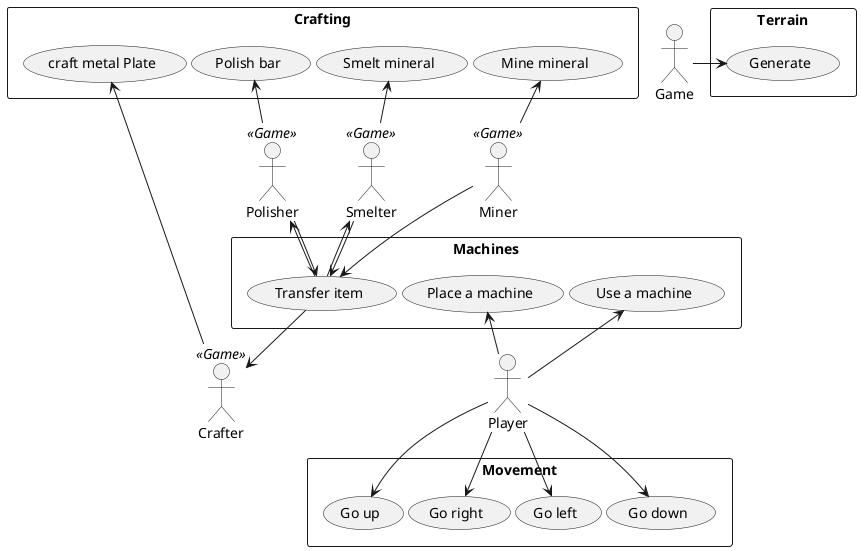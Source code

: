 @startuml
skinparam nodesep 5
skinparam ranksep 20

actor "Player" as player
:Miner: as Miner << Game >>
:Smelter: as Smelter << Game >>
:Polisher: as Polisher << Game >>
:Crafter: as Crafter << Game >>
:Game: as game

rectangle Terrain{
    usecase "Generate" as generate
}


rectangle Movement{
usecase "Go up" as up
usecase "Go down" as down
usecase "Go left" as left
usecase "Go right" as right
}

rectangle Machines{
    usecase "Use a machine" as useMachine
    usecase "Place a machine" as placeMachine
    usecase "Transfer item" as transfer
}
rectangle Crafting{
    usecase "Mine mineral" as mine
    usecase "Smelt mineral" as smelt
    usecase "Polish bar" as polish
    usecase "craft metal Plate" as craft
}


player -d-> up
player -> down
player -> left
player -> right

player -u-> placeMachine
player -u-> useMachine

Miner -u-> mine
Smelter -u-> smelt
Polisher -u-> polish
Crafter -u-> craft

Miner -d-> transfer 
transfer -d-> Smelter
Smelter -d-> transfer 
transfer -d-> Polisher
Polisher -d-> transfer 
transfer -d-> Crafter

game -> generate
@enduml
